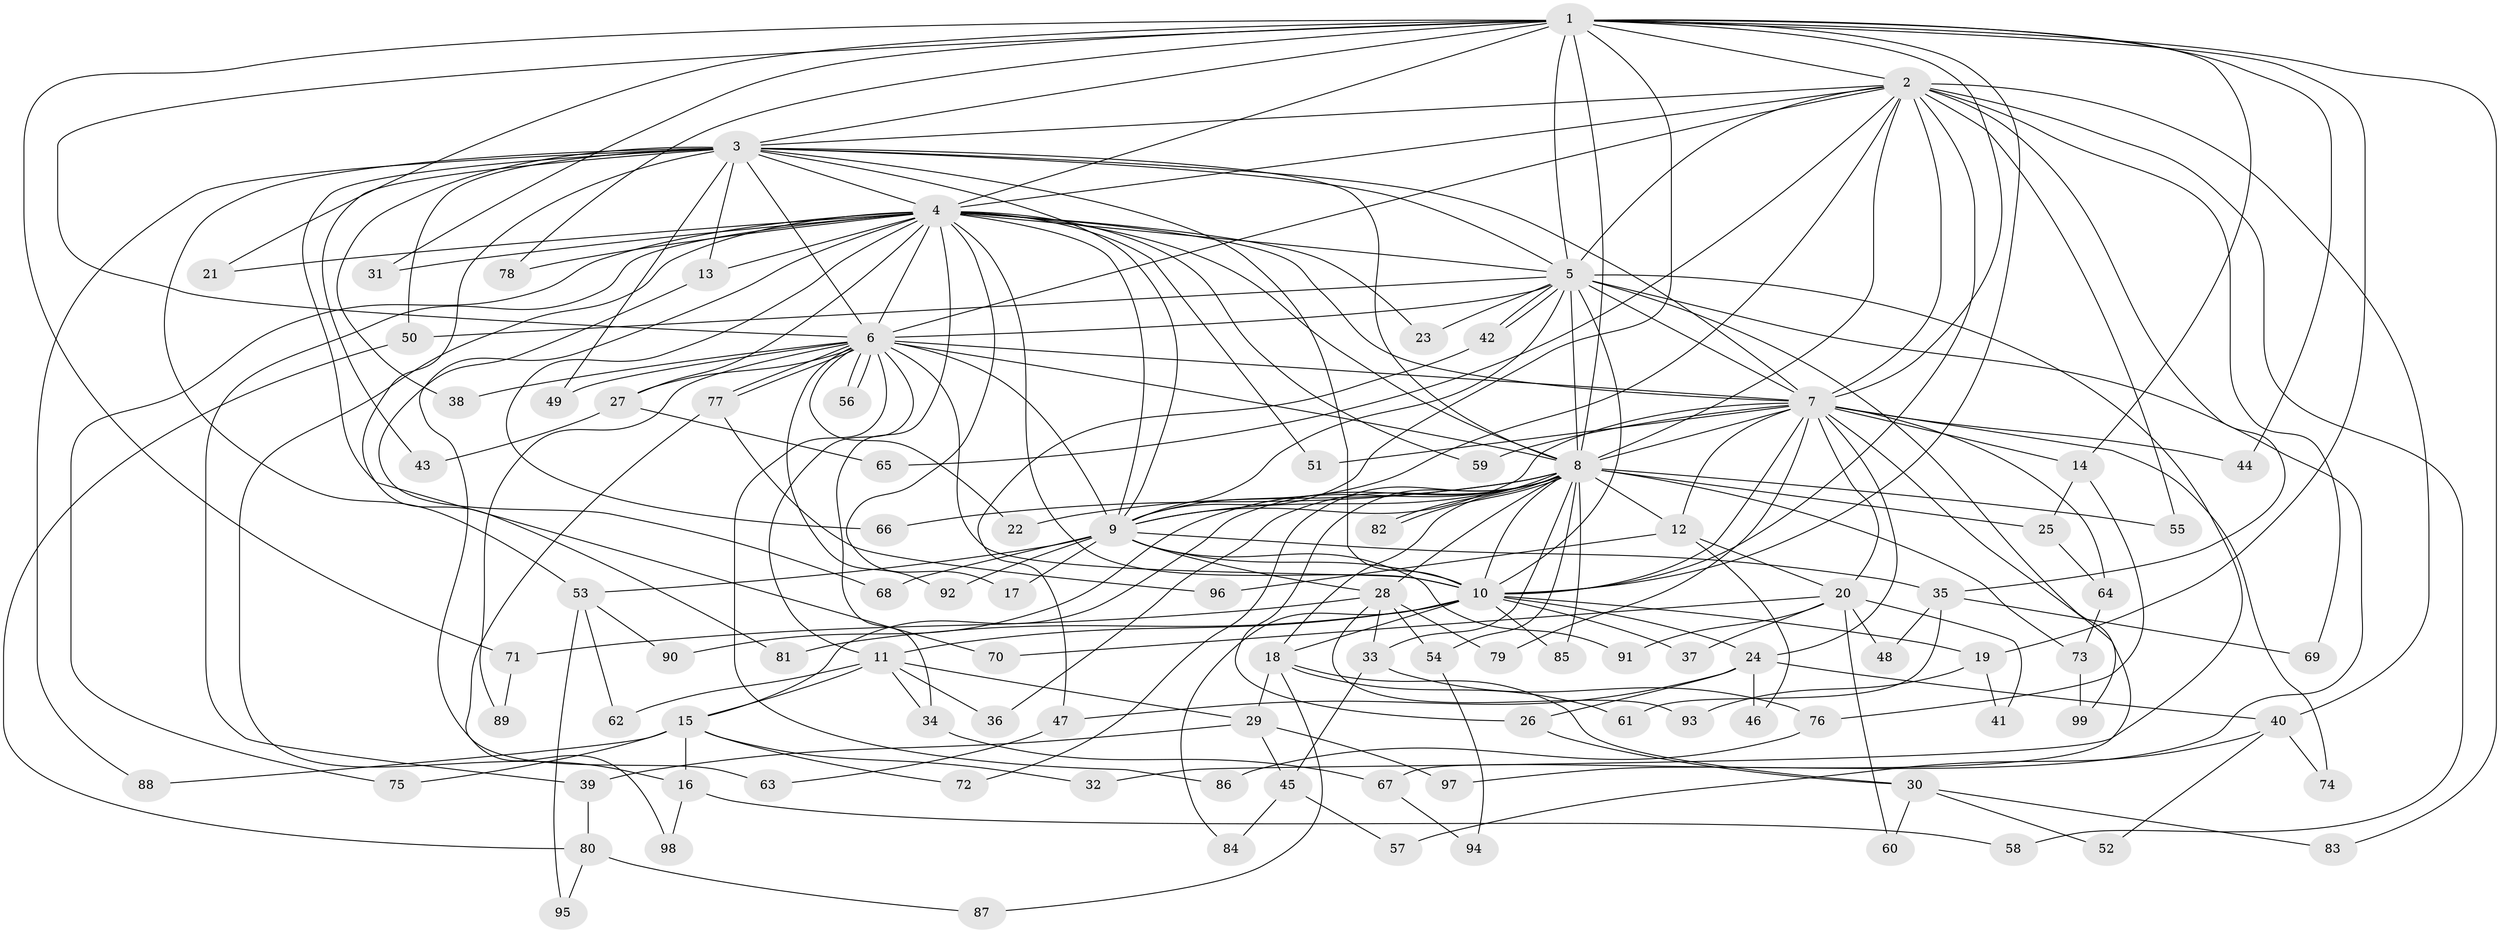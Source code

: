 // coarse degree distribution, {17: 0.013513513513513514, 13: 0.013513513513513514, 16: 0.013513513513513514, 22: 0.013513513513513514, 14: 0.013513513513513514, 19: 0.013513513513513514, 23: 0.02702702702702703, 18: 0.013513513513513514, 7: 0.05405405405405406, 5: 0.06756756756756757, 3: 0.16216216216216217, 4: 0.0945945945945946, 2: 0.47297297297297297, 6: 0.02702702702702703}
// Generated by graph-tools (version 1.1) at 2025/51/02/27/25 19:51:45]
// undirected, 99 vertices, 223 edges
graph export_dot {
graph [start="1"]
  node [color=gray90,style=filled];
  1;
  2;
  3;
  4;
  5;
  6;
  7;
  8;
  9;
  10;
  11;
  12;
  13;
  14;
  15;
  16;
  17;
  18;
  19;
  20;
  21;
  22;
  23;
  24;
  25;
  26;
  27;
  28;
  29;
  30;
  31;
  32;
  33;
  34;
  35;
  36;
  37;
  38;
  39;
  40;
  41;
  42;
  43;
  44;
  45;
  46;
  47;
  48;
  49;
  50;
  51;
  52;
  53;
  54;
  55;
  56;
  57;
  58;
  59;
  60;
  61;
  62;
  63;
  64;
  65;
  66;
  67;
  68;
  69;
  70;
  71;
  72;
  73;
  74;
  75;
  76;
  77;
  78;
  79;
  80;
  81;
  82;
  83;
  84;
  85;
  86;
  87;
  88;
  89;
  90;
  91;
  92;
  93;
  94;
  95;
  96;
  97;
  98;
  99;
  1 -- 2;
  1 -- 3;
  1 -- 4;
  1 -- 5;
  1 -- 6;
  1 -- 7;
  1 -- 8;
  1 -- 9;
  1 -- 10;
  1 -- 14;
  1 -- 19;
  1 -- 21;
  1 -- 31;
  1 -- 44;
  1 -- 71;
  1 -- 78;
  1 -- 83;
  2 -- 3;
  2 -- 4;
  2 -- 5;
  2 -- 6;
  2 -- 7;
  2 -- 8;
  2 -- 9;
  2 -- 10;
  2 -- 35;
  2 -- 40;
  2 -- 55;
  2 -- 58;
  2 -- 65;
  2 -- 69;
  3 -- 4;
  3 -- 5;
  3 -- 6;
  3 -- 7;
  3 -- 8;
  3 -- 9;
  3 -- 10;
  3 -- 13;
  3 -- 38;
  3 -- 43;
  3 -- 49;
  3 -- 50;
  3 -- 53;
  3 -- 70;
  3 -- 81;
  3 -- 88;
  4 -- 5;
  4 -- 6;
  4 -- 7;
  4 -- 8;
  4 -- 9;
  4 -- 10;
  4 -- 13;
  4 -- 16;
  4 -- 17;
  4 -- 21;
  4 -- 23;
  4 -- 27;
  4 -- 31;
  4 -- 34;
  4 -- 39;
  4 -- 51;
  4 -- 59;
  4 -- 63;
  4 -- 66;
  4 -- 75;
  4 -- 78;
  5 -- 6;
  5 -- 7;
  5 -- 8;
  5 -- 9;
  5 -- 10;
  5 -- 23;
  5 -- 32;
  5 -- 42;
  5 -- 42;
  5 -- 50;
  5 -- 97;
  5 -- 99;
  6 -- 7;
  6 -- 8;
  6 -- 9;
  6 -- 10;
  6 -- 11;
  6 -- 22;
  6 -- 27;
  6 -- 38;
  6 -- 49;
  6 -- 56;
  6 -- 56;
  6 -- 77;
  6 -- 77;
  6 -- 86;
  6 -- 89;
  6 -- 92;
  7 -- 8;
  7 -- 9;
  7 -- 10;
  7 -- 12;
  7 -- 14;
  7 -- 20;
  7 -- 24;
  7 -- 44;
  7 -- 51;
  7 -- 59;
  7 -- 64;
  7 -- 67;
  7 -- 74;
  7 -- 79;
  8 -- 9;
  8 -- 10;
  8 -- 12;
  8 -- 15;
  8 -- 18;
  8 -- 22;
  8 -- 25;
  8 -- 26;
  8 -- 28;
  8 -- 33;
  8 -- 36;
  8 -- 54;
  8 -- 55;
  8 -- 66;
  8 -- 72;
  8 -- 73;
  8 -- 82;
  8 -- 82;
  8 -- 85;
  8 -- 90;
  9 -- 10;
  9 -- 17;
  9 -- 28;
  9 -- 35;
  9 -- 53;
  9 -- 68;
  9 -- 91;
  9 -- 92;
  10 -- 11;
  10 -- 18;
  10 -- 19;
  10 -- 24;
  10 -- 37;
  10 -- 81;
  10 -- 84;
  10 -- 85;
  11 -- 15;
  11 -- 29;
  11 -- 34;
  11 -- 36;
  11 -- 62;
  12 -- 20;
  12 -- 46;
  12 -- 96;
  13 -- 68;
  14 -- 25;
  14 -- 76;
  15 -- 16;
  15 -- 32;
  15 -- 72;
  15 -- 75;
  15 -- 88;
  16 -- 58;
  16 -- 98;
  18 -- 29;
  18 -- 30;
  18 -- 61;
  18 -- 87;
  19 -- 41;
  19 -- 93;
  20 -- 37;
  20 -- 41;
  20 -- 48;
  20 -- 60;
  20 -- 70;
  20 -- 91;
  24 -- 26;
  24 -- 40;
  24 -- 46;
  24 -- 47;
  25 -- 64;
  26 -- 30;
  27 -- 43;
  27 -- 65;
  28 -- 33;
  28 -- 54;
  28 -- 71;
  28 -- 79;
  28 -- 93;
  29 -- 39;
  29 -- 45;
  29 -- 97;
  30 -- 52;
  30 -- 60;
  30 -- 83;
  33 -- 45;
  33 -- 76;
  34 -- 67;
  35 -- 48;
  35 -- 61;
  35 -- 69;
  39 -- 80;
  40 -- 52;
  40 -- 57;
  40 -- 74;
  42 -- 47;
  45 -- 57;
  45 -- 84;
  47 -- 63;
  50 -- 80;
  53 -- 62;
  53 -- 90;
  53 -- 95;
  54 -- 94;
  64 -- 73;
  67 -- 94;
  71 -- 89;
  73 -- 99;
  76 -- 86;
  77 -- 96;
  77 -- 98;
  80 -- 87;
  80 -- 95;
}
